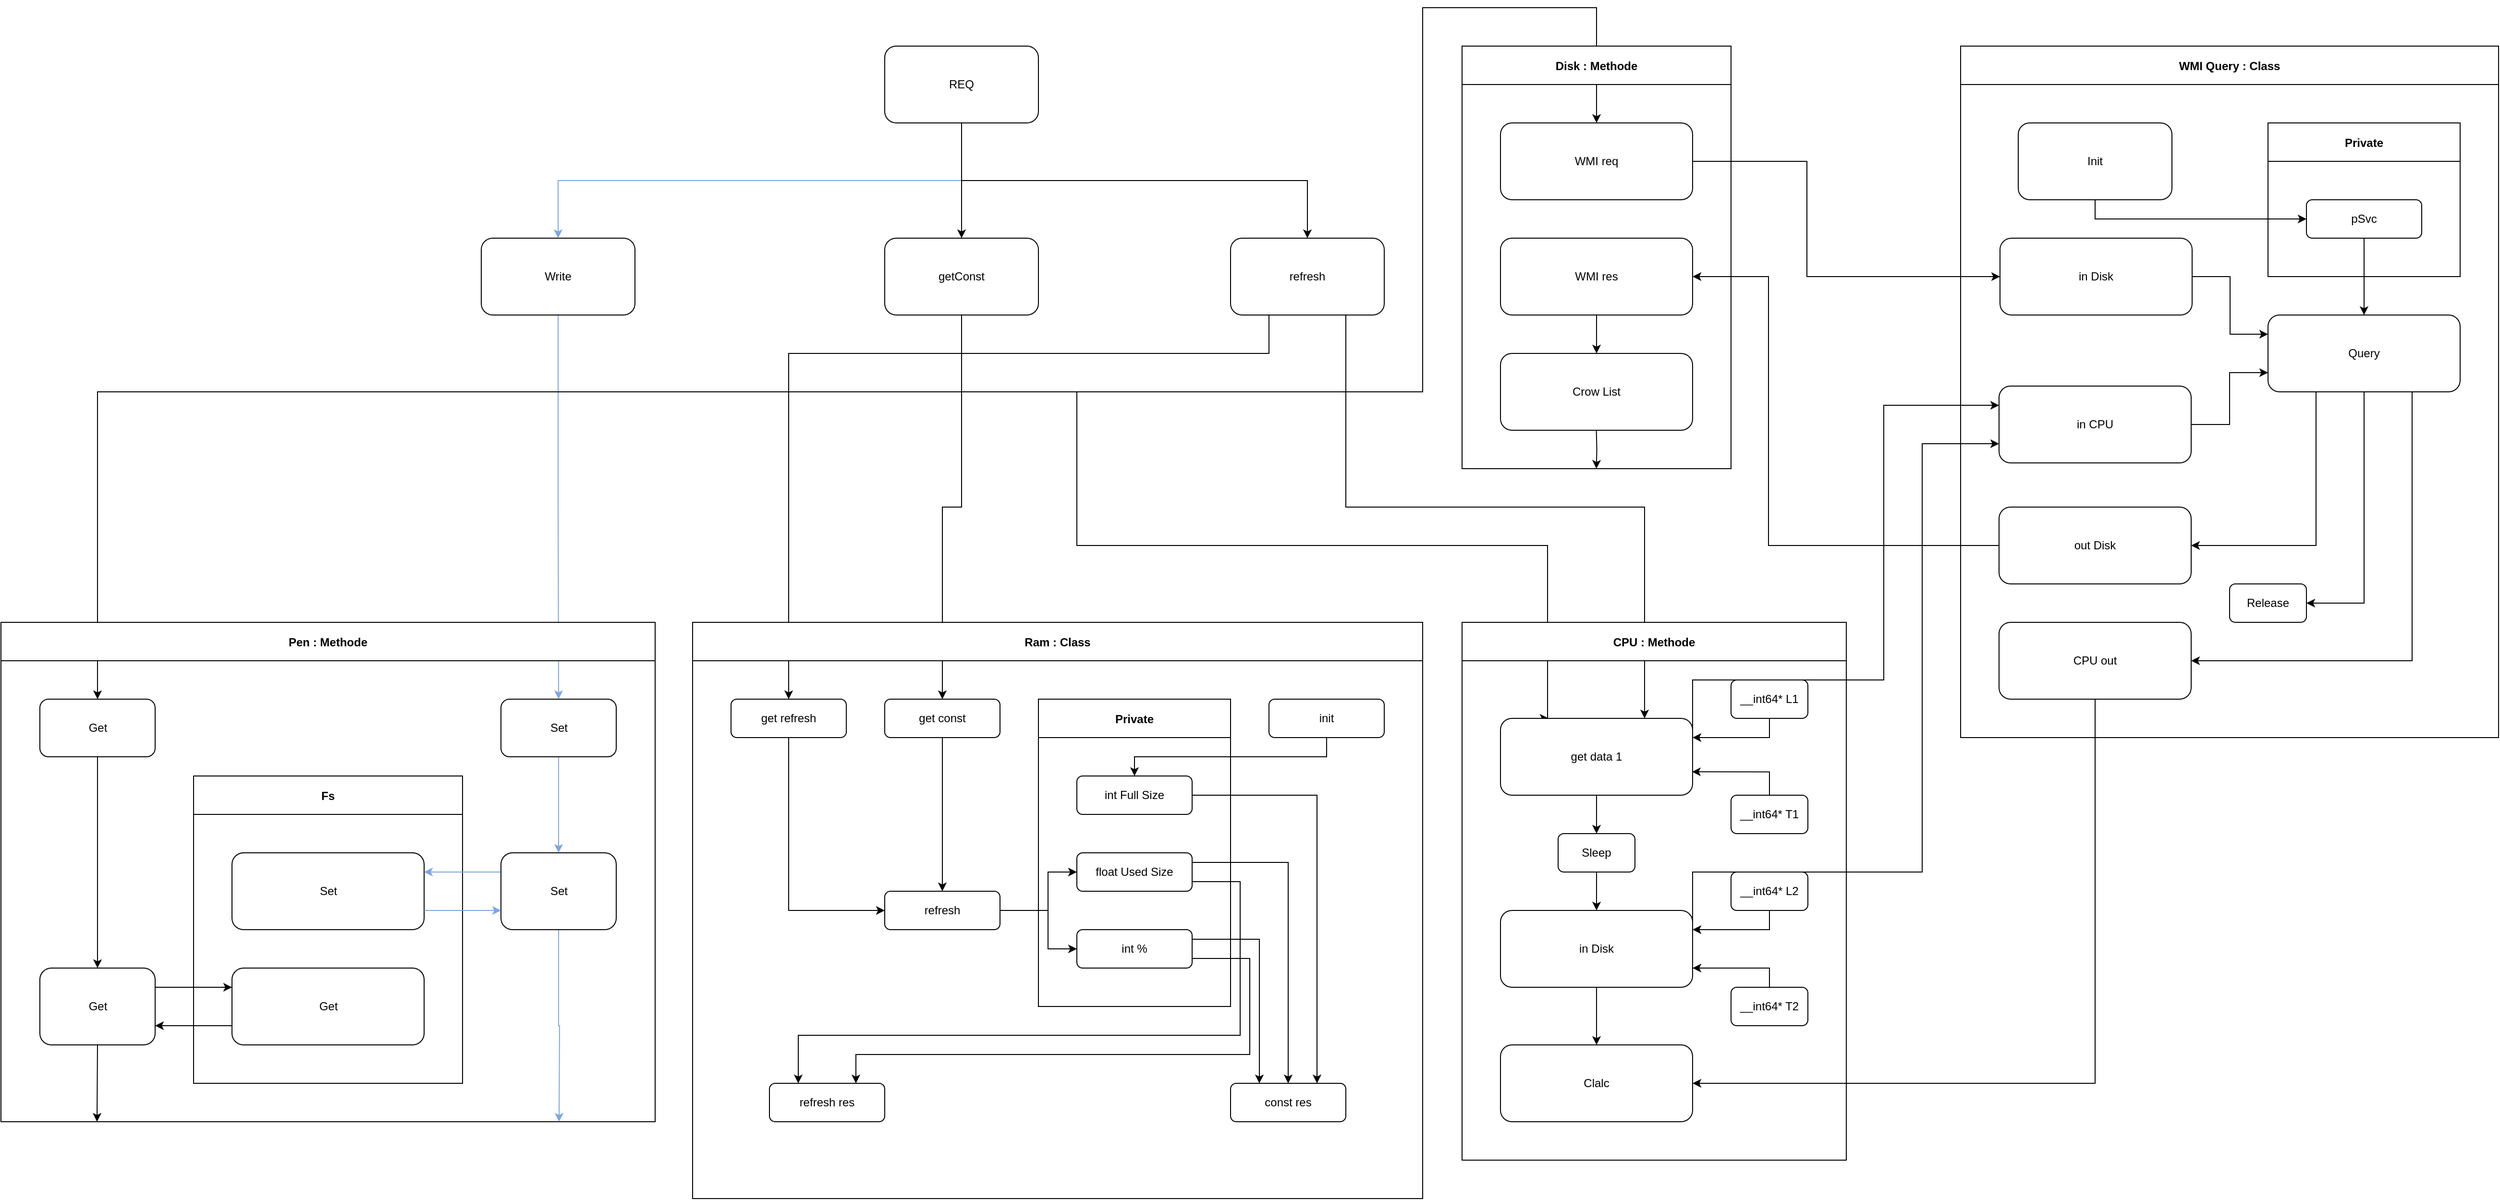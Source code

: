 <mxfile version="20.2.3" type="device"><diagram id="-i7KBpNzstFs7rqNLJ01" name="Page-1"><mxGraphModel dx="3749" dy="2296" grid="1" gridSize="10" guides="1" tooltips="1" connect="1" arrows="1" fold="1" page="1" pageScale="1" pageWidth="827" pageHeight="1169" math="0" shadow="0"><root><mxCell id="0"/><mxCell id="1" parent="0"/><mxCell id="tG02-8N6QsMviKTYXyCf-242" style="edgeStyle=orthogonalEdgeStyle;rounded=0;orthogonalLoop=1;jettySize=auto;html=1;exitX=0.5;exitY=1;exitDx=0;exitDy=0;entryX=0.5;entryY=0;entryDx=0;entryDy=0;strokeColor=#7EA6E0;" edge="1" parent="1" source="2f9ETDepU_-n_6P1ec9O-1" target="tG02-8N6QsMviKTYXyCf-5"><mxGeometry relative="1" as="geometry"/></mxCell><mxCell id="2f9ETDepU_-n_6P1ec9O-1" value="Write" style="rounded=1;whiteSpace=wrap;html=1;" parent="1" vertex="1"><mxGeometry x="510" y="250" width="160" height="80" as="geometry"/></mxCell><mxCell id="tG02-8N6QsMviKTYXyCf-244" style="edgeStyle=orthogonalEdgeStyle;rounded=0;orthogonalLoop=1;jettySize=auto;html=1;exitX=0.5;exitY=1;exitDx=0;exitDy=0;entryX=0.5;entryY=0;entryDx=0;entryDy=0;" edge="1" parent="1" source="2f9ETDepU_-n_6P1ec9O-2" target="tG02-8N6QsMviKTYXyCf-6"><mxGeometry relative="1" as="geometry"><Array as="points"><mxPoint x="1010" y="410"/><mxPoint x="111" y="410"/></Array></mxGeometry></mxCell><mxCell id="tG02-8N6QsMviKTYXyCf-245" style="edgeStyle=orthogonalEdgeStyle;rounded=0;orthogonalLoop=1;jettySize=auto;html=1;exitX=0.5;exitY=1;exitDx=0;exitDy=0;entryX=0.5;entryY=0;entryDx=0;entryDy=0;" edge="1" parent="1" source="2f9ETDepU_-n_6P1ec9O-2" target="tG02-8N6QsMviKTYXyCf-117"><mxGeometry relative="1" as="geometry"/></mxCell><mxCell id="tG02-8N6QsMviKTYXyCf-246" style="edgeStyle=orthogonalEdgeStyle;rounded=0;orthogonalLoop=1;jettySize=auto;html=1;exitX=0.5;exitY=1;exitDx=0;exitDy=0;entryX=0.5;entryY=0;entryDx=0;entryDy=0;" edge="1" parent="1" source="2f9ETDepU_-n_6P1ec9O-2" target="tG02-8N6QsMviKTYXyCf-211"><mxGeometry relative="1" as="geometry"><Array as="points"><mxPoint x="1010" y="410"/><mxPoint x="1490" y="410"/><mxPoint x="1490" y="10"/><mxPoint x="1671" y="10"/></Array></mxGeometry></mxCell><mxCell id="tG02-8N6QsMviKTYXyCf-249" style="edgeStyle=orthogonalEdgeStyle;rounded=0;orthogonalLoop=1;jettySize=auto;html=1;exitX=0.5;exitY=1;exitDx=0;exitDy=0;entryX=0.25;entryY=0;entryDx=0;entryDy=0;" edge="1" parent="1" source="2f9ETDepU_-n_6P1ec9O-2" target="tG02-8N6QsMviKTYXyCf-163"><mxGeometry relative="1" as="geometry"><Array as="points"><mxPoint x="1010" y="410"/><mxPoint x="1130" y="410"/><mxPoint x="1130" y="570"/><mxPoint x="1620" y="570"/><mxPoint x="1620" y="750"/></Array></mxGeometry></mxCell><mxCell id="2f9ETDepU_-n_6P1ec9O-2" value="getConst" style="rounded=1;whiteSpace=wrap;html=1;" parent="1" vertex="1"><mxGeometry x="930" y="250" width="160" height="80" as="geometry"/></mxCell><mxCell id="tG02-8N6QsMviKTYXyCf-238" style="edgeStyle=orthogonalEdgeStyle;rounded=0;orthogonalLoop=1;jettySize=auto;html=1;exitX=0.25;exitY=1;exitDx=0;exitDy=0;entryX=0.5;entryY=0;entryDx=0;entryDy=0;" edge="1" parent="1" source="2f9ETDepU_-n_6P1ec9O-3" target="tG02-8N6QsMviKTYXyCf-116"><mxGeometry relative="1" as="geometry"><Array as="points"><mxPoint x="1330" y="370"/><mxPoint x="830" y="370"/></Array></mxGeometry></mxCell><mxCell id="tG02-8N6QsMviKTYXyCf-248" style="edgeStyle=orthogonalEdgeStyle;rounded=0;orthogonalLoop=1;jettySize=auto;html=1;exitX=0.75;exitY=1;exitDx=0;exitDy=0;entryX=0.75;entryY=0;entryDx=0;entryDy=0;" edge="1" parent="1" source="2f9ETDepU_-n_6P1ec9O-3" target="tG02-8N6QsMviKTYXyCf-163"><mxGeometry relative="1" as="geometry"><Array as="points"><mxPoint x="1410" y="530"/><mxPoint x="1721" y="530"/></Array></mxGeometry></mxCell><mxCell id="2f9ETDepU_-n_6P1ec9O-3" value="refresh" style="rounded=1;whiteSpace=wrap;html=1;" parent="1" vertex="1"><mxGeometry x="1290" y="250" width="160" height="80" as="geometry"/></mxCell><mxCell id="2f9ETDepU_-n_6P1ec9O-7" style="edgeStyle=orthogonalEdgeStyle;rounded=0;orthogonalLoop=1;jettySize=auto;html=1;exitX=0.5;exitY=1;exitDx=0;exitDy=0;entryX=0.5;entryY=0;entryDx=0;entryDy=0;" parent="1" source="2f9ETDepU_-n_6P1ec9O-4" target="2f9ETDepU_-n_6P1ec9O-2" edge="1"><mxGeometry relative="1" as="geometry"/></mxCell><mxCell id="2f9ETDepU_-n_6P1ec9O-8" style="edgeStyle=orthogonalEdgeStyle;rounded=0;orthogonalLoop=1;jettySize=auto;html=1;exitX=0.5;exitY=1;exitDx=0;exitDy=0;strokeColor=#7EA6E0;" parent="1" source="2f9ETDepU_-n_6P1ec9O-4" target="2f9ETDepU_-n_6P1ec9O-1" edge="1"><mxGeometry relative="1" as="geometry"/></mxCell><mxCell id="2f9ETDepU_-n_6P1ec9O-9" style="edgeStyle=orthogonalEdgeStyle;rounded=0;orthogonalLoop=1;jettySize=auto;html=1;exitX=0.5;exitY=1;exitDx=0;exitDy=0;entryX=0.5;entryY=0;entryDx=0;entryDy=0;" parent="1" source="2f9ETDepU_-n_6P1ec9O-4" target="2f9ETDepU_-n_6P1ec9O-3" edge="1"><mxGeometry relative="1" as="geometry"/></mxCell><mxCell id="2f9ETDepU_-n_6P1ec9O-4" value="REQ" style="rounded=1;whiteSpace=wrap;html=1;" parent="1" vertex="1"><mxGeometry x="930" y="50" width="160" height="80" as="geometry"/></mxCell><mxCell id="2f9ETDepU_-n_6P1ec9O-94" value="Disk : Methode" style="swimlane;startSize=40;" parent="1" vertex="1"><mxGeometry x="1531" y="50" width="280" height="440" as="geometry"/></mxCell><mxCell id="tG02-8N6QsMviKTYXyCf-210" value="Crow List" style="rounded=1;whiteSpace=wrap;html=1;" vertex="1" parent="2f9ETDepU_-n_6P1ec9O-94"><mxGeometry x="40" y="320" width="200" height="80" as="geometry"/></mxCell><mxCell id="tG02-8N6QsMviKTYXyCf-211" value="WMI req" style="rounded=1;whiteSpace=wrap;html=1;" vertex="1" parent="2f9ETDepU_-n_6P1ec9O-94"><mxGeometry x="40" y="80" width="200" height="80" as="geometry"/></mxCell><mxCell id="tG02-8N6QsMviKTYXyCf-213" style="edgeStyle=orthogonalEdgeStyle;rounded=0;orthogonalLoop=1;jettySize=auto;html=1;exitX=0.5;exitY=1;exitDx=0;exitDy=0;entryX=0.5;entryY=0;entryDx=0;entryDy=0;" edge="1" parent="2f9ETDepU_-n_6P1ec9O-94" source="tG02-8N6QsMviKTYXyCf-212" target="tG02-8N6QsMviKTYXyCf-210"><mxGeometry relative="1" as="geometry"/></mxCell><mxCell id="tG02-8N6QsMviKTYXyCf-212" value="WMI res" style="rounded=1;whiteSpace=wrap;html=1;" vertex="1" parent="2f9ETDepU_-n_6P1ec9O-94"><mxGeometry x="40" y="200" width="200" height="80" as="geometry"/></mxCell><mxCell id="tG02-8N6QsMviKTYXyCf-219" style="edgeStyle=orthogonalEdgeStyle;rounded=0;orthogonalLoop=1;jettySize=auto;html=1;exitX=0.5;exitY=1;exitDx=0;exitDy=0;entryX=0.5;entryY=0;entryDx=0;entryDy=0;" edge="1" parent="2f9ETDepU_-n_6P1ec9O-94"><mxGeometry relative="1" as="geometry"><mxPoint x="139.8" y="400" as="sourcePoint"/><mxPoint x="139.8" y="440" as="targetPoint"/></mxGeometry></mxCell><mxCell id="2f9ETDepU_-n_6P1ec9O-96" value="WMI Query : Class" style="swimlane;startSize=40;" parent="1" vertex="1"><mxGeometry x="2050" y="50" width="560" height="720" as="geometry"/></mxCell><mxCell id="tG02-8N6QsMviKTYXyCf-153" style="edgeStyle=orthogonalEdgeStyle;rounded=0;orthogonalLoop=1;jettySize=auto;html=1;exitX=0.5;exitY=1;exitDx=0;exitDy=0;entryX=0;entryY=0.5;entryDx=0;entryDy=0;" edge="1" parent="2f9ETDepU_-n_6P1ec9O-96" source="tG02-8N6QsMviKTYXyCf-1" target="tG02-8N6QsMviKTYXyCf-138"><mxGeometry relative="1" as="geometry"/></mxCell><mxCell id="tG02-8N6QsMviKTYXyCf-1" value="Init" style="rounded=1;whiteSpace=wrap;html=1;" vertex="1" parent="2f9ETDepU_-n_6P1ec9O-96"><mxGeometry x="60" y="80" width="160" height="80" as="geometry"/></mxCell><mxCell id="tG02-8N6QsMviKTYXyCf-148" style="edgeStyle=orthogonalEdgeStyle;rounded=0;orthogonalLoop=1;jettySize=auto;html=1;exitX=1;exitY=0.5;exitDx=0;exitDy=0;entryX=0;entryY=0.25;entryDx=0;entryDy=0;" edge="1" parent="2f9ETDepU_-n_6P1ec9O-96" source="tG02-8N6QsMviKTYXyCf-3" target="tG02-8N6QsMviKTYXyCf-146"><mxGeometry relative="1" as="geometry"/></mxCell><mxCell id="tG02-8N6QsMviKTYXyCf-3" value="in Disk" style="rounded=1;whiteSpace=wrap;html=1;" vertex="1" parent="2f9ETDepU_-n_6P1ec9O-96"><mxGeometry x="41" y="200" width="200" height="80" as="geometry"/></mxCell><mxCell id="tG02-8N6QsMviKTYXyCf-149" style="edgeStyle=orthogonalEdgeStyle;rounded=0;orthogonalLoop=1;jettySize=auto;html=1;exitX=1;exitY=0.5;exitDx=0;exitDy=0;entryX=0;entryY=0.75;entryDx=0;entryDy=0;" edge="1" parent="2f9ETDepU_-n_6P1ec9O-96" source="tG02-8N6QsMviKTYXyCf-4" target="tG02-8N6QsMviKTYXyCf-146"><mxGeometry relative="1" as="geometry"/></mxCell><mxCell id="tG02-8N6QsMviKTYXyCf-4" value="in CPU" style="rounded=1;whiteSpace=wrap;html=1;" vertex="1" parent="2f9ETDepU_-n_6P1ec9O-96"><mxGeometry x="40" y="354" width="200" height="80" as="geometry"/></mxCell><mxCell id="tG02-8N6QsMviKTYXyCf-137" value="Private" style="swimlane;glass=0;startSize=40;" vertex="1" parent="2f9ETDepU_-n_6P1ec9O-96"><mxGeometry x="320" y="80" width="200" height="160" as="geometry"/></mxCell><mxCell id="tG02-8N6QsMviKTYXyCf-138" value="pSvc" style="rounded=1;whiteSpace=wrap;html=1;" vertex="1" parent="tG02-8N6QsMviKTYXyCf-137"><mxGeometry x="40" y="80" width="120" height="40" as="geometry"/></mxCell><mxCell id="tG02-8N6QsMviKTYXyCf-142" value="Release" style="rounded=1;whiteSpace=wrap;html=1;" vertex="1" parent="2f9ETDepU_-n_6P1ec9O-96"><mxGeometry x="280" y="560" width="80" height="40" as="geometry"/></mxCell><mxCell id="tG02-8N6QsMviKTYXyCf-144" value="CPU out" style="rounded=1;whiteSpace=wrap;html=1;" vertex="1" parent="2f9ETDepU_-n_6P1ec9O-96"><mxGeometry x="40" y="600" width="200" height="80" as="geometry"/></mxCell><mxCell id="tG02-8N6QsMviKTYXyCf-145" value="out Disk" style="rounded=1;whiteSpace=wrap;html=1;" vertex="1" parent="2f9ETDepU_-n_6P1ec9O-96"><mxGeometry x="40" y="480" width="200" height="80" as="geometry"/></mxCell><mxCell id="tG02-8N6QsMviKTYXyCf-150" style="edgeStyle=orthogonalEdgeStyle;rounded=0;orthogonalLoop=1;jettySize=auto;html=1;exitX=0.25;exitY=1;exitDx=0;exitDy=0;entryX=1;entryY=0.5;entryDx=0;entryDy=0;" edge="1" parent="2f9ETDepU_-n_6P1ec9O-96" source="tG02-8N6QsMviKTYXyCf-146" target="tG02-8N6QsMviKTYXyCf-145"><mxGeometry relative="1" as="geometry"/></mxCell><mxCell id="tG02-8N6QsMviKTYXyCf-152" style="edgeStyle=orthogonalEdgeStyle;rounded=0;orthogonalLoop=1;jettySize=auto;html=1;exitX=0.5;exitY=1;exitDx=0;exitDy=0;entryX=1;entryY=0.5;entryDx=0;entryDy=0;" edge="1" parent="2f9ETDepU_-n_6P1ec9O-96" source="tG02-8N6QsMviKTYXyCf-146" target="tG02-8N6QsMviKTYXyCf-142"><mxGeometry relative="1" as="geometry"><mxPoint x="350" y="550" as="targetPoint"/></mxGeometry></mxCell><mxCell id="tG02-8N6QsMviKTYXyCf-154" style="edgeStyle=orthogonalEdgeStyle;rounded=0;orthogonalLoop=1;jettySize=auto;html=1;exitX=0.75;exitY=1;exitDx=0;exitDy=0;entryX=1;entryY=0.5;entryDx=0;entryDy=0;" edge="1" parent="2f9ETDepU_-n_6P1ec9O-96" source="tG02-8N6QsMviKTYXyCf-146" target="tG02-8N6QsMviKTYXyCf-144"><mxGeometry relative="1" as="geometry"/></mxCell><mxCell id="tG02-8N6QsMviKTYXyCf-146" value="Query" style="rounded=1;whiteSpace=wrap;html=1;" vertex="1" parent="2f9ETDepU_-n_6P1ec9O-96"><mxGeometry x="320" y="280" width="200" height="80" as="geometry"/></mxCell><mxCell id="tG02-8N6QsMviKTYXyCf-147" style="edgeStyle=orthogonalEdgeStyle;rounded=0;orthogonalLoop=1;jettySize=auto;html=1;exitX=0.5;exitY=1;exitDx=0;exitDy=0;entryX=0.5;entryY=0;entryDx=0;entryDy=0;" edge="1" parent="2f9ETDepU_-n_6P1ec9O-96" source="tG02-8N6QsMviKTYXyCf-138" target="tG02-8N6QsMviKTYXyCf-146"><mxGeometry relative="1" as="geometry"/></mxCell><mxCell id="2f9ETDepU_-n_6P1ec9O-95" value="Pen : Methode" style="swimlane;startSize=40;glass=0;" parent="1" vertex="1"><mxGeometry x="10" y="650" width="681" height="520" as="geometry"><mxRectangle x="880" y="680" width="60" height="40" as="alternateBounds"/></mxGeometry></mxCell><mxCell id="tG02-8N6QsMviKTYXyCf-27" style="edgeStyle=orthogonalEdgeStyle;rounded=0;orthogonalLoop=1;jettySize=auto;html=1;exitX=0.5;exitY=1;exitDx=0;exitDy=0;entryX=0.5;entryY=0;entryDx=0;entryDy=0;strokeColor=#7EA6E0;" edge="1" parent="2f9ETDepU_-n_6P1ec9O-95" source="tG02-8N6QsMviKTYXyCf-5" target="tG02-8N6QsMviKTYXyCf-26"><mxGeometry relative="1" as="geometry"/></mxCell><mxCell id="tG02-8N6QsMviKTYXyCf-5" value="Set" style="rounded=1;whiteSpace=wrap;html=1;" vertex="1" parent="2f9ETDepU_-n_6P1ec9O-95"><mxGeometry x="520.5" y="80" width="120" height="60" as="geometry"/></mxCell><mxCell id="tG02-8N6QsMviKTYXyCf-24" style="edgeStyle=orthogonalEdgeStyle;rounded=0;orthogonalLoop=1;jettySize=auto;html=1;exitX=0.5;exitY=1;exitDx=0;exitDy=0;entryX=0.5;entryY=0;entryDx=0;entryDy=0;" edge="1" parent="2f9ETDepU_-n_6P1ec9O-95" source="tG02-8N6QsMviKTYXyCf-6" target="tG02-8N6QsMviKTYXyCf-21"><mxGeometry relative="1" as="geometry"/></mxCell><mxCell id="tG02-8N6QsMviKTYXyCf-6" value="Get" style="rounded=1;whiteSpace=wrap;html=1;" vertex="1" parent="2f9ETDepU_-n_6P1ec9O-95"><mxGeometry x="40.5" y="80" width="120" height="60" as="geometry"/></mxCell><mxCell id="tG02-8N6QsMviKTYXyCf-8" value="Fs" style="swimlane;startSize=40;" vertex="1" parent="2f9ETDepU_-n_6P1ec9O-95"><mxGeometry x="200.5" y="160" width="280" height="320" as="geometry"/></mxCell><mxCell id="tG02-8N6QsMviKTYXyCf-9" value="Set" style="rounded=1;whiteSpace=wrap;html=1;" vertex="1" parent="tG02-8N6QsMviKTYXyCf-8"><mxGeometry x="40" y="80" width="200" height="80" as="geometry"/></mxCell><mxCell id="tG02-8N6QsMviKTYXyCf-10" value="Get" style="rounded=1;whiteSpace=wrap;html=1;" vertex="1" parent="tG02-8N6QsMviKTYXyCf-8"><mxGeometry x="40" y="200" width="200" height="80" as="geometry"/></mxCell><mxCell id="tG02-8N6QsMviKTYXyCf-31" style="edgeStyle=orthogonalEdgeStyle;rounded=0;orthogonalLoop=1;jettySize=auto;html=1;exitX=0.5;exitY=1;exitDx=0;exitDy=0;" edge="1" parent="2f9ETDepU_-n_6P1ec9O-95" source="tG02-8N6QsMviKTYXyCf-21"><mxGeometry relative="1" as="geometry"><mxPoint x="100" y="520" as="targetPoint"/></mxGeometry></mxCell><mxCell id="tG02-8N6QsMviKTYXyCf-135" style="edgeStyle=orthogonalEdgeStyle;rounded=0;orthogonalLoop=1;jettySize=auto;html=1;exitX=1;exitY=0.25;exitDx=0;exitDy=0;entryX=0;entryY=0.25;entryDx=0;entryDy=0;" edge="1" parent="2f9ETDepU_-n_6P1ec9O-95" source="tG02-8N6QsMviKTYXyCf-21" target="tG02-8N6QsMviKTYXyCf-10"><mxGeometry relative="1" as="geometry"/></mxCell><mxCell id="tG02-8N6QsMviKTYXyCf-21" value="Get" style="rounded=1;whiteSpace=wrap;html=1;" vertex="1" parent="2f9ETDepU_-n_6P1ec9O-95"><mxGeometry x="40.5" y="360" width="120" height="80" as="geometry"/></mxCell><mxCell id="tG02-8N6QsMviKTYXyCf-28" style="edgeStyle=orthogonalEdgeStyle;rounded=0;orthogonalLoop=1;jettySize=auto;html=1;exitX=0;exitY=0.25;exitDx=0;exitDy=0;entryX=1;entryY=0.25;entryDx=0;entryDy=0;strokeColor=#7EA6E0;" edge="1" parent="2f9ETDepU_-n_6P1ec9O-95" source="tG02-8N6QsMviKTYXyCf-26" target="tG02-8N6QsMviKTYXyCf-9"><mxGeometry relative="1" as="geometry"/></mxCell><mxCell id="tG02-8N6QsMviKTYXyCf-32" style="edgeStyle=orthogonalEdgeStyle;rounded=0;orthogonalLoop=1;jettySize=auto;html=1;exitX=0.5;exitY=1;exitDx=0;exitDy=0;strokeColor=#7EA6E0;" edge="1" parent="2f9ETDepU_-n_6P1ec9O-95" source="tG02-8N6QsMviKTYXyCf-26"><mxGeometry relative="1" as="geometry"><mxPoint x="581" y="520" as="targetPoint"/></mxGeometry></mxCell><mxCell id="tG02-8N6QsMviKTYXyCf-26" value="Set" style="rounded=1;whiteSpace=wrap;html=1;" vertex="1" parent="2f9ETDepU_-n_6P1ec9O-95"><mxGeometry x="520.5" y="240" width="120" height="80" as="geometry"/></mxCell><mxCell id="tG02-8N6QsMviKTYXyCf-29" style="edgeStyle=orthogonalEdgeStyle;rounded=0;orthogonalLoop=1;jettySize=auto;html=1;exitX=1;exitY=0.75;exitDx=0;exitDy=0;entryX=0;entryY=0.75;entryDx=0;entryDy=0;strokeColor=#7EA6E0;" edge="1" parent="2f9ETDepU_-n_6P1ec9O-95" source="tG02-8N6QsMviKTYXyCf-9" target="tG02-8N6QsMviKTYXyCf-26"><mxGeometry relative="1" as="geometry"/></mxCell><mxCell id="tG02-8N6QsMviKTYXyCf-136" style="edgeStyle=orthogonalEdgeStyle;rounded=0;orthogonalLoop=1;jettySize=auto;html=1;exitX=0;exitY=0.75;exitDx=0;exitDy=0;entryX=1;entryY=0.75;entryDx=0;entryDy=0;" edge="1" parent="2f9ETDepU_-n_6P1ec9O-95" source="tG02-8N6QsMviKTYXyCf-10" target="tG02-8N6QsMviKTYXyCf-21"><mxGeometry relative="1" as="geometry"/></mxCell><mxCell id="tG02-8N6QsMviKTYXyCf-81" value="Ram : Class" style="swimlane;glass=0;startSize=40;" vertex="1" parent="1"><mxGeometry x="730" y="650" width="760" height="600" as="geometry"><mxRectangle x="480" y="1520" width="110" height="40" as="alternateBounds"/></mxGeometry></mxCell><mxCell id="tG02-8N6QsMviKTYXyCf-82" value="Private" style="swimlane;glass=0;startSize=40;" vertex="1" parent="tG02-8N6QsMviKTYXyCf-81"><mxGeometry x="360" y="80" width="200" height="320" as="geometry"/></mxCell><mxCell id="tG02-8N6QsMviKTYXyCf-85" value="int Full Size" style="rounded=1;whiteSpace=wrap;html=1;" vertex="1" parent="tG02-8N6QsMviKTYXyCf-82"><mxGeometry x="40" y="80" width="120" height="40" as="geometry"/></mxCell><mxCell id="tG02-8N6QsMviKTYXyCf-86" value="float Used Size" style="rounded=1;whiteSpace=wrap;html=1;" vertex="1" parent="tG02-8N6QsMviKTYXyCf-82"><mxGeometry x="40" y="160" width="120" height="40" as="geometry"/></mxCell><mxCell id="tG02-8N6QsMviKTYXyCf-87" value="int %" style="rounded=1;whiteSpace=wrap;html=1;" vertex="1" parent="tG02-8N6QsMviKTYXyCf-82"><mxGeometry x="40" y="240" width="120" height="40" as="geometry"/></mxCell><mxCell id="tG02-8N6QsMviKTYXyCf-83" value="const res" style="rounded=1;whiteSpace=wrap;html=1;" vertex="1" parent="tG02-8N6QsMviKTYXyCf-81"><mxGeometry x="560" y="480" width="120" height="40" as="geometry"/></mxCell><mxCell id="tG02-8N6QsMviKTYXyCf-84" value="refresh res" style="rounded=1;whiteSpace=wrap;html=1;" vertex="1" parent="tG02-8N6QsMviKTYXyCf-81"><mxGeometry x="80" y="480" width="120" height="40" as="geometry"/></mxCell><mxCell id="tG02-8N6QsMviKTYXyCf-124" style="edgeStyle=orthogonalEdgeStyle;rounded=0;orthogonalLoop=1;jettySize=auto;html=1;exitX=0.5;exitY=1;exitDx=0;exitDy=0;" edge="1" parent="tG02-8N6QsMviKTYXyCf-81" source="tG02-8N6QsMviKTYXyCf-104" target="tG02-8N6QsMviKTYXyCf-85"><mxGeometry relative="1" as="geometry"/></mxCell><mxCell id="tG02-8N6QsMviKTYXyCf-104" value="init" style="rounded=1;whiteSpace=wrap;html=1;" vertex="1" parent="tG02-8N6QsMviKTYXyCf-81"><mxGeometry x="600" y="80" width="120" height="40" as="geometry"/></mxCell><mxCell id="tG02-8N6QsMviKTYXyCf-110" style="edgeStyle=orthogonalEdgeStyle;rounded=0;orthogonalLoop=1;jettySize=auto;html=1;exitX=1;exitY=0.5;exitDx=0;exitDy=0;entryX=0;entryY=0.5;entryDx=0;entryDy=0;" edge="1" parent="tG02-8N6QsMviKTYXyCf-81" source="tG02-8N6QsMviKTYXyCf-109" target="tG02-8N6QsMviKTYXyCf-86"><mxGeometry relative="1" as="geometry"><Array as="points"><mxPoint x="370" y="300"/><mxPoint x="370" y="260"/></Array></mxGeometry></mxCell><mxCell id="tG02-8N6QsMviKTYXyCf-120" style="edgeStyle=orthogonalEdgeStyle;rounded=0;orthogonalLoop=1;jettySize=auto;html=1;exitX=1;exitY=0.5;exitDx=0;exitDy=0;" edge="1" parent="tG02-8N6QsMviKTYXyCf-81" source="tG02-8N6QsMviKTYXyCf-109" target="tG02-8N6QsMviKTYXyCf-87"><mxGeometry relative="1" as="geometry"><Array as="points"><mxPoint x="370" y="300"/><mxPoint x="370" y="340"/></Array></mxGeometry></mxCell><mxCell id="tG02-8N6QsMviKTYXyCf-109" value="refresh" style="rounded=1;whiteSpace=wrap;html=1;" vertex="1" parent="tG02-8N6QsMviKTYXyCf-81"><mxGeometry x="200" y="280" width="120" height="40" as="geometry"/></mxCell><mxCell id="tG02-8N6QsMviKTYXyCf-126" style="edgeStyle=orthogonalEdgeStyle;rounded=0;orthogonalLoop=1;jettySize=auto;html=1;exitX=0.5;exitY=1;exitDx=0;exitDy=0;entryX=0;entryY=0.5;entryDx=0;entryDy=0;" edge="1" parent="tG02-8N6QsMviKTYXyCf-81" source="tG02-8N6QsMviKTYXyCf-116" target="tG02-8N6QsMviKTYXyCf-109"><mxGeometry relative="1" as="geometry"/></mxCell><mxCell id="tG02-8N6QsMviKTYXyCf-116" value="get refresh" style="rounded=1;whiteSpace=wrap;html=1;" vertex="1" parent="tG02-8N6QsMviKTYXyCf-81"><mxGeometry x="40" y="80" width="120" height="40" as="geometry"/></mxCell><mxCell id="tG02-8N6QsMviKTYXyCf-125" style="edgeStyle=orthogonalEdgeStyle;rounded=0;orthogonalLoop=1;jettySize=auto;html=1;exitX=0.5;exitY=1;exitDx=0;exitDy=0;entryX=0.5;entryY=0;entryDx=0;entryDy=0;" edge="1" parent="tG02-8N6QsMviKTYXyCf-81" source="tG02-8N6QsMviKTYXyCf-117" target="tG02-8N6QsMviKTYXyCf-109"><mxGeometry relative="1" as="geometry"/></mxCell><mxCell id="tG02-8N6QsMviKTYXyCf-117" value="get const" style="rounded=1;whiteSpace=wrap;html=1;" vertex="1" parent="tG02-8N6QsMviKTYXyCf-81"><mxGeometry x="200" y="80" width="120" height="40" as="geometry"/></mxCell><mxCell id="tG02-8N6QsMviKTYXyCf-198" style="edgeStyle=orthogonalEdgeStyle;rounded=0;orthogonalLoop=1;jettySize=auto;html=1;exitX=1;exitY=0.5;exitDx=0;exitDy=0;entryX=0.75;entryY=0;entryDx=0;entryDy=0;" edge="1" parent="tG02-8N6QsMviKTYXyCf-81" source="tG02-8N6QsMviKTYXyCf-85" target="tG02-8N6QsMviKTYXyCf-83"><mxGeometry relative="1" as="geometry"/></mxCell><mxCell id="tG02-8N6QsMviKTYXyCf-199" style="edgeStyle=orthogonalEdgeStyle;rounded=0;orthogonalLoop=1;jettySize=auto;html=1;exitX=1;exitY=0.25;exitDx=0;exitDy=0;entryX=0.5;entryY=0;entryDx=0;entryDy=0;" edge="1" parent="tG02-8N6QsMviKTYXyCf-81" source="tG02-8N6QsMviKTYXyCf-86" target="tG02-8N6QsMviKTYXyCf-83"><mxGeometry relative="1" as="geometry"/></mxCell><mxCell id="tG02-8N6QsMviKTYXyCf-200" style="edgeStyle=orthogonalEdgeStyle;rounded=0;orthogonalLoop=1;jettySize=auto;html=1;exitX=1;exitY=0.25;exitDx=0;exitDy=0;entryX=0.25;entryY=0;entryDx=0;entryDy=0;" edge="1" parent="tG02-8N6QsMviKTYXyCf-81" source="tG02-8N6QsMviKTYXyCf-87" target="tG02-8N6QsMviKTYXyCf-83"><mxGeometry relative="1" as="geometry"/></mxCell><mxCell id="tG02-8N6QsMviKTYXyCf-202" style="edgeStyle=orthogonalEdgeStyle;rounded=0;orthogonalLoop=1;jettySize=auto;html=1;exitX=1;exitY=0.75;exitDx=0;exitDy=0;entryX=0.75;entryY=0;entryDx=0;entryDy=0;" edge="1" parent="tG02-8N6QsMviKTYXyCf-81" source="tG02-8N6QsMviKTYXyCf-87" target="tG02-8N6QsMviKTYXyCf-84"><mxGeometry relative="1" as="geometry"><Array as="points"><mxPoint x="580" y="350"/><mxPoint x="580" y="450"/><mxPoint x="170" y="450"/></Array></mxGeometry></mxCell><mxCell id="tG02-8N6QsMviKTYXyCf-203" style="edgeStyle=orthogonalEdgeStyle;rounded=0;orthogonalLoop=1;jettySize=auto;html=1;exitX=1;exitY=0.75;exitDx=0;exitDy=0;entryX=0.25;entryY=0;entryDx=0;entryDy=0;" edge="1" parent="tG02-8N6QsMviKTYXyCf-81" source="tG02-8N6QsMviKTYXyCf-86" target="tG02-8N6QsMviKTYXyCf-84"><mxGeometry relative="1" as="geometry"><Array as="points"><mxPoint x="570" y="270"/><mxPoint x="570" y="430"/><mxPoint x="110" y="430"/></Array></mxGeometry></mxCell><mxCell id="tG02-8N6QsMviKTYXyCf-162" value="CPU : Methode" style="swimlane;startSize=40;" vertex="1" parent="1"><mxGeometry x="1531" y="650" width="400" height="560" as="geometry"/></mxCell><mxCell id="tG02-8N6QsMviKTYXyCf-183" style="edgeStyle=orthogonalEdgeStyle;rounded=0;orthogonalLoop=1;jettySize=auto;html=1;exitX=0.5;exitY=1;exitDx=0;exitDy=0;entryX=0.5;entryY=0;entryDx=0;entryDy=0;" edge="1" parent="tG02-8N6QsMviKTYXyCf-162" source="tG02-8N6QsMviKTYXyCf-163" target="tG02-8N6QsMviKTYXyCf-164"><mxGeometry relative="1" as="geometry"/></mxCell><mxCell id="tG02-8N6QsMviKTYXyCf-163" value="get data 1" style="rounded=1;whiteSpace=wrap;html=1;" vertex="1" parent="tG02-8N6QsMviKTYXyCf-162"><mxGeometry x="40" y="100" width="200" height="80" as="geometry"/></mxCell><mxCell id="tG02-8N6QsMviKTYXyCf-184" style="edgeStyle=orthogonalEdgeStyle;rounded=0;orthogonalLoop=1;jettySize=auto;html=1;exitX=0.5;exitY=1;exitDx=0;exitDy=0;entryX=0.5;entryY=0;entryDx=0;entryDy=0;" edge="1" parent="tG02-8N6QsMviKTYXyCf-162" source="tG02-8N6QsMviKTYXyCf-164" target="tG02-8N6QsMviKTYXyCf-165"><mxGeometry relative="1" as="geometry"/></mxCell><mxCell id="tG02-8N6QsMviKTYXyCf-164" value="Sleep" style="rounded=1;whiteSpace=wrap;html=1;" vertex="1" parent="tG02-8N6QsMviKTYXyCf-162"><mxGeometry x="100" y="220" width="80" height="40" as="geometry"/></mxCell><mxCell id="tG02-8N6QsMviKTYXyCf-186" style="edgeStyle=orthogonalEdgeStyle;rounded=0;orthogonalLoop=1;jettySize=auto;html=1;exitX=0.5;exitY=1;exitDx=0;exitDy=0;" edge="1" parent="tG02-8N6QsMviKTYXyCf-162" source="tG02-8N6QsMviKTYXyCf-165" target="tG02-8N6QsMviKTYXyCf-185"><mxGeometry relative="1" as="geometry"/></mxCell><mxCell id="tG02-8N6QsMviKTYXyCf-165" value="in Disk" style="rounded=1;whiteSpace=wrap;html=1;" vertex="1" parent="tG02-8N6QsMviKTYXyCf-162"><mxGeometry x="40" y="300" width="200" height="80" as="geometry"/></mxCell><mxCell id="tG02-8N6QsMviKTYXyCf-177" style="edgeStyle=orthogonalEdgeStyle;rounded=0;orthogonalLoop=1;jettySize=auto;html=1;exitX=0.5;exitY=1;exitDx=0;exitDy=0;entryX=1;entryY=0.25;entryDx=0;entryDy=0;" edge="1" parent="tG02-8N6QsMviKTYXyCf-162" source="tG02-8N6QsMviKTYXyCf-166" target="tG02-8N6QsMviKTYXyCf-165"><mxGeometry relative="1" as="geometry"/></mxCell><mxCell id="tG02-8N6QsMviKTYXyCf-166" value="__int64* L2" style="rounded=1;whiteSpace=wrap;html=1;" vertex="1" parent="tG02-8N6QsMviKTYXyCf-162"><mxGeometry x="280" y="260" width="80" height="40" as="geometry"/></mxCell><mxCell id="tG02-8N6QsMviKTYXyCf-178" style="edgeStyle=orthogonalEdgeStyle;rounded=0;orthogonalLoop=1;jettySize=auto;html=1;exitX=0.5;exitY=0;exitDx=0;exitDy=0;entryX=1;entryY=0.75;entryDx=0;entryDy=0;" edge="1" parent="tG02-8N6QsMviKTYXyCf-162" source="tG02-8N6QsMviKTYXyCf-168" target="tG02-8N6QsMviKTYXyCf-165"><mxGeometry relative="1" as="geometry"/></mxCell><mxCell id="tG02-8N6QsMviKTYXyCf-168" value="__int64* T2" style="rounded=1;whiteSpace=wrap;html=1;" vertex="1" parent="tG02-8N6QsMviKTYXyCf-162"><mxGeometry x="280" y="380" width="80" height="40" as="geometry"/></mxCell><mxCell id="tG02-8N6QsMviKTYXyCf-190" style="edgeStyle=orthogonalEdgeStyle;rounded=0;orthogonalLoop=1;jettySize=auto;html=1;exitX=0.5;exitY=0;exitDx=0;exitDy=0;entryX=0.997;entryY=0.696;entryDx=0;entryDy=0;entryPerimeter=0;" edge="1" parent="tG02-8N6QsMviKTYXyCf-162" source="tG02-8N6QsMviKTYXyCf-167" target="tG02-8N6QsMviKTYXyCf-163"><mxGeometry relative="1" as="geometry"/></mxCell><mxCell id="tG02-8N6QsMviKTYXyCf-167" value="__int64* T1" style="rounded=1;whiteSpace=wrap;html=1;" vertex="1" parent="tG02-8N6QsMviKTYXyCf-162"><mxGeometry x="280" y="180" width="80" height="40" as="geometry"/></mxCell><mxCell id="tG02-8N6QsMviKTYXyCf-191" style="edgeStyle=orthogonalEdgeStyle;rounded=0;orthogonalLoop=1;jettySize=auto;html=1;exitX=0.5;exitY=1;exitDx=0;exitDy=0;entryX=1;entryY=0.25;entryDx=0;entryDy=0;" edge="1" parent="tG02-8N6QsMviKTYXyCf-162" source="tG02-8N6QsMviKTYXyCf-169" target="tG02-8N6QsMviKTYXyCf-163"><mxGeometry relative="1" as="geometry"/></mxCell><mxCell id="tG02-8N6QsMviKTYXyCf-169" value="__int64* L1" style="rounded=1;whiteSpace=wrap;html=1;" vertex="1" parent="tG02-8N6QsMviKTYXyCf-162"><mxGeometry x="280" y="60" width="80" height="40" as="geometry"/></mxCell><mxCell id="tG02-8N6QsMviKTYXyCf-185" value="Clalc" style="rounded=1;whiteSpace=wrap;html=1;" vertex="1" parent="tG02-8N6QsMviKTYXyCf-162"><mxGeometry x="40" y="440" width="200" height="80" as="geometry"/></mxCell><mxCell id="tG02-8N6QsMviKTYXyCf-226" style="edgeStyle=orthogonalEdgeStyle;rounded=0;orthogonalLoop=1;jettySize=auto;html=1;exitX=0.5;exitY=1;exitDx=0;exitDy=0;entryX=1;entryY=0.5;entryDx=0;entryDy=0;" edge="1" parent="1" source="tG02-8N6QsMviKTYXyCf-144" target="tG02-8N6QsMviKTYXyCf-185"><mxGeometry relative="1" as="geometry"/></mxCell><mxCell id="tG02-8N6QsMviKTYXyCf-227" style="edgeStyle=orthogonalEdgeStyle;rounded=0;orthogonalLoop=1;jettySize=auto;html=1;exitX=1;exitY=0.5;exitDx=0;exitDy=0;entryX=0;entryY=0.25;entryDx=0;entryDy=0;" edge="1" parent="1" source="tG02-8N6QsMviKTYXyCf-163" target="tG02-8N6QsMviKTYXyCf-4"><mxGeometry relative="1" as="geometry"><Array as="points"><mxPoint x="1970" y="710"/><mxPoint x="1970" y="424"/></Array></mxGeometry></mxCell><mxCell id="tG02-8N6QsMviKTYXyCf-228" style="edgeStyle=orthogonalEdgeStyle;rounded=0;orthogonalLoop=1;jettySize=auto;html=1;exitX=1;exitY=0.5;exitDx=0;exitDy=0;entryX=0;entryY=0.75;entryDx=0;entryDy=0;" edge="1" parent="1" source="tG02-8N6QsMviKTYXyCf-165" target="tG02-8N6QsMviKTYXyCf-4"><mxGeometry relative="1" as="geometry"><Array as="points"><mxPoint x="2010" y="910"/><mxPoint x="2010" y="464"/></Array></mxGeometry></mxCell><mxCell id="tG02-8N6QsMviKTYXyCf-229" style="edgeStyle=orthogonalEdgeStyle;rounded=0;orthogonalLoop=1;jettySize=auto;html=1;exitX=1;exitY=0.5;exitDx=0;exitDy=0;entryX=0;entryY=0.5;entryDx=0;entryDy=0;" edge="1" parent="1" source="tG02-8N6QsMviKTYXyCf-211" target="tG02-8N6QsMviKTYXyCf-3"><mxGeometry relative="1" as="geometry"><Array as="points"><mxPoint x="1890" y="170"/><mxPoint x="1890" y="290"/></Array></mxGeometry></mxCell><mxCell id="tG02-8N6QsMviKTYXyCf-230" style="edgeStyle=orthogonalEdgeStyle;rounded=0;orthogonalLoop=1;jettySize=auto;html=1;exitX=0;exitY=0.5;exitDx=0;exitDy=0;entryX=1;entryY=0.5;entryDx=0;entryDy=0;" edge="1" parent="1" source="tG02-8N6QsMviKTYXyCf-145" target="tG02-8N6QsMviKTYXyCf-212"><mxGeometry relative="1" as="geometry"><Array as="points"><mxPoint x="1850" y="570"/><mxPoint x="1850" y="290"/></Array></mxGeometry></mxCell></root></mxGraphModel></diagram></mxfile>
